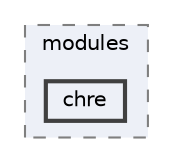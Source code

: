 digraph "build/modules/chre"
{
 // LATEX_PDF_SIZE
  bgcolor="transparent";
  edge [fontname=Helvetica,fontsize=10,labelfontname=Helvetica,labelfontsize=10];
  node [fontname=Helvetica,fontsize=10,shape=box,height=0.2,width=0.4];
  compound=true
  subgraph clusterdir_587cd7e785de0867f5b3392122b4ea11 {
    graph [ bgcolor="#edf0f7", pencolor="grey50", label="modules", fontname=Helvetica,fontsize=10 style="filled,dashed", URL="dir_587cd7e785de0867f5b3392122b4ea11.html",tooltip=""]
  dir_2ce2ceaf5c65726dcfc5e06e6e8ea604 [label="chre", fillcolor="#edf0f7", color="grey25", style="filled,bold", URL="dir_2ce2ceaf5c65726dcfc5e06e6e8ea604.html",tooltip=""];
  }
}
